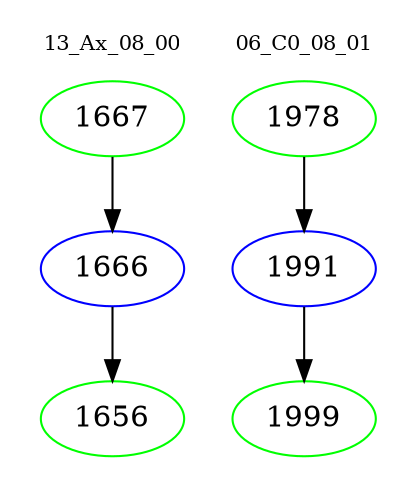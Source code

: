 digraph{
subgraph cluster_0 {
color = white
label = "13_Ax_08_00";
fontsize=10;
T0_1667 [label="1667", color="green"]
T0_1667 -> T0_1666 [color="black"]
T0_1666 [label="1666", color="blue"]
T0_1666 -> T0_1656 [color="black"]
T0_1656 [label="1656", color="green"]
}
subgraph cluster_1 {
color = white
label = "06_C0_08_01";
fontsize=10;
T1_1978 [label="1978", color="green"]
T1_1978 -> T1_1991 [color="black"]
T1_1991 [label="1991", color="blue"]
T1_1991 -> T1_1999 [color="black"]
T1_1999 [label="1999", color="green"]
}
}
